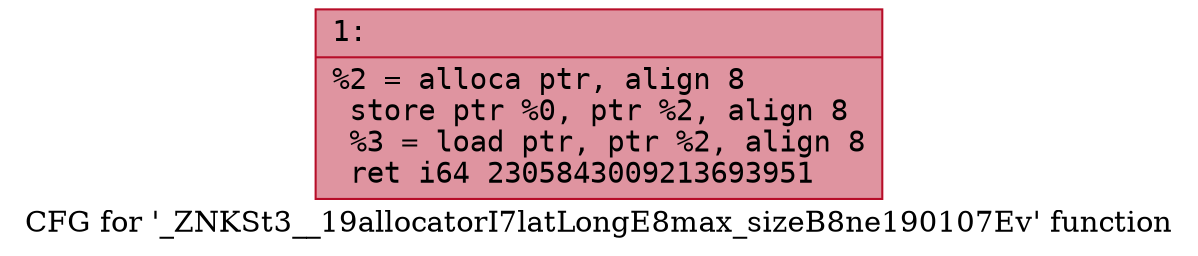 digraph "CFG for '_ZNKSt3__19allocatorI7latLongE8max_sizeB8ne190107Ev' function" {
	label="CFG for '_ZNKSt3__19allocatorI7latLongE8max_sizeB8ne190107Ev' function";

	Node0x6000017618b0 [shape=record,color="#b70d28ff", style=filled, fillcolor="#b70d2870" fontname="Courier",label="{1:\l|  %2 = alloca ptr, align 8\l  store ptr %0, ptr %2, align 8\l  %3 = load ptr, ptr %2, align 8\l  ret i64 2305843009213693951\l}"];
}
